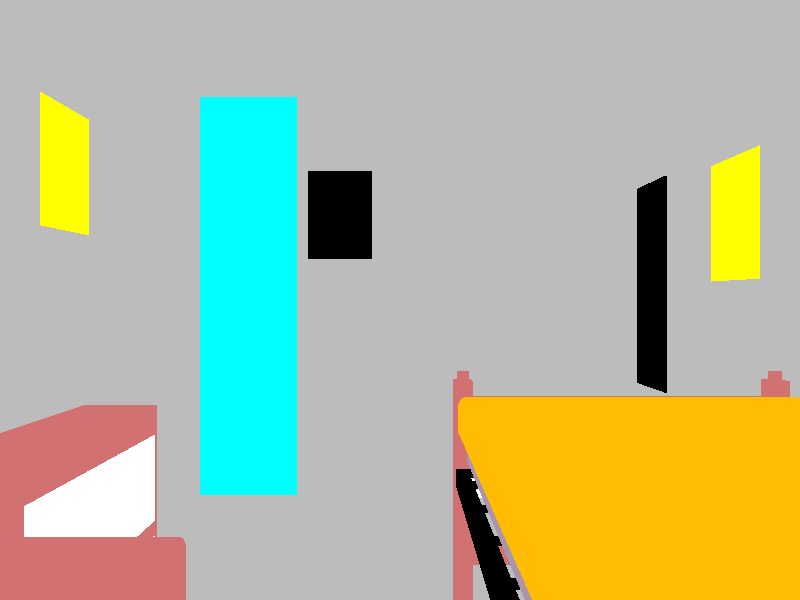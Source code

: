 #include "colors.inc"
#include "shapes.inc"
 
background {
    rgb<0,1,1>
}


/////////////////////////////////////////////////////////////////////////////////
//variables, variables, variables

//Dimension variables                      
#declare RoomHeight = 230;
#declare RoomWidth = 270;
#declare RoomLength = 380;

#declare HalfRoomWidth = RoomWidth/2;
#declare SeatedEyeHeight = 112;
#declare HalfRoomLength = RoomLength/2;

//make the shell of the room
#declare dormRoom = box {
    <0,0,0>
    <RoomWidth, RoomHeight, RoomLength>
};


//Door Variables
#declare DoorHeight = 228;
#declare DoorWidth = 75;
#declare DoorDepth = 4;

//Closet Variables
#declare ClosetWidth = 150;
#declare ClosetDepth = 90;
#declare spaceBetweenDoorAndCloset = (RoomWidth - DoorWidth) - ClosetWidth;

//Window Variables
#declare WindowHeight = 105;
#declare WindowDistanceFromGround = 90;

//Radiator Variables
#declare RadiatorHeight = 65;
#declare RadiatorDistanceFromGround = 20;
#declare RadiatorSlitsHeight = 10; //may not get to these it seems tough
#declare RadiatorSlitsWidth = 4;

//Window Ledge Variables
#declare littleWindowLedgeHeight = 2;
#declare littleWindowLedgeLength = 16;
  
//Desk Variables
#declare DeskHeight = 75;
#declare DeskWidth = 105;
#declare DeskLength = 60;
#declare DeskGapHeight = 65;
#declare DeskGapWidth = 65;
#declare DeskGapDrawerHeight = 8;
#declare DeskDrawerHeight = 20;
#declare DeskDrawerWidth = 34;
#declare SpaceBetweenDeskDrawers = 2;

//Curtain Variables
#declare curtainTubeLength = (RoomWidth/2) - 10;
#declare curtainTubeRadius = 3;

//Chair Variables
#declare ChairLegHeight = 42;
#declare ChairLegWidth = 2;
#declare ChairBackHeight = 40;
#declare ChairBackLength = 2;
#declare ChairWidth = 50;
#declare ChairBaseHeight = 4;
#declare ChairBaseLength = 50;
#declare ChairLegConnectorHeight = 4;
#declare ChairLegConnectorWidth = 2;
#declare ChairConnectorConnectorHeight = 2;
#declare ChairConnectorConnectorWidth = ChairWidth-(2*ChairLegConnectorWidth);

//Bookshelf Variables
#declare BookShelfHeight = 75;
#declare BookShelfWidth = 75;
#declare BookShelfLength = 25;
#declare BookShelfGapHeight = 30;
#declare DividerHeight = 4;
#declare GapSpaceFromTop = 7;
#declare GapDepth = 23;

//Mirror, Posters, Map, and Flag Variables
#declare SmallMirrorHeight = 50;
#declare SmallMirrorWidth = 36;
#declare TallMirrorHeight = 100;
#declare TallMirrorWidth = 36;
#declare MapHeight = 60;
#declare MapWidth = 90;
#declare PosterHeight = 50;
#declare PosterWidth = 35;
#declare FlagHeight = 90;
#declare FlagWidth = 150;
#declare SmallMirrorDistanceFromGround = 135;
#declare TallMirrorDistanceFromGround = 80;
#declare PostersDistanceFromGround = 140;

//Bed Variables
#declare BedWidth = 105;
#declare BedLength = 205;
#declare MattressHeight = 15;
#declare MetalFrameHeight = 6;
#declare BedDistanceFromGround = 52;
#declare FramePostHeight = 85;
#declare FramePostWidth = 6;
#declare PostCylinderHeight = 3;
#declare PostCylinderRadius = 2;
#declare FrameBarLength = 2;
#declare FrameBarHeight = 8;
#declare FrameBarGapSpace = 24;
#declare PillowWidth = 70;
#declare PillowHeight = 10;
#declare PillowLength = 40;
                                                                                       
                                                                                       
///////////////////////////////////////////////////////////////////////////////////////
//define individual components of room 
 
 
//------------------------------------------Let's make the door 
//this is the threshold
#declare DoorDistanceFromRightWall = spaceBetweenDoorAndCloset + ClosetWidth;
#declare DoorwayCutout = box {
    <0,0,-DoorDepth>
    <DoorWidth, DoorHeight, DoorDepth>
    translate<RoomWidth-DoorDistanceFromRightWall-73,0.5,RoomLength>
}; 
  
//this is the actual door
#declare OpenDoor = object {
    DoorwayCutout
    translate<-(RoomWidth-DoorDistanceFromRightWall-73),-0.5,-RoomLength>
    rotate<0,60,0>
    translate<RoomWidth-DoorDistanceFromRightWall-73,0.5,RoomLength>
    texture {
        pigment {
            rgb<1,1,1>
        }
    }
};


//--------------------------------------------Let's make the closet
#declare ClosetBox = box {
    <0,0,0>
    <ClosetWidth,RoomHeight,ClosetDepth>  
}
#declare ClosetCutoutWall = box {
    <0,0,0>
    <ClosetWidth-5.25,RoomHeight-1,ClosetDepth>
    translate<0,0,0>    
}
#declare Closet = difference {
    object {
        ClosetBox
        texture {
            pigment {
                rgb<1,1,1>
            }
        }
    }
    object {
        ClosetCutoutWall
        translate<5,0.5,-5>
    }
    translate<RoomWidth-ClosetWidth,0,RoomLength>       
} 


//----------------------------------------Let's make the window
#declare WindowCutout = box {
    <0,0,-DoorDepth/2>
    <RoomWidth,WindowHeight,DoorDepth/2>
    translate<0,WindowDistanceFromGround,0>
}


//-------------------Let's make the little ledge under the window
#declare littleWindowLedge = box {
    <0,0,0>
    <RoomWidth,littleWindowLedgeHeight,littleWindowLedgeLength>
    texture {
        pigment {
            rgb<0.7,0.7,0.7>
        }
    }
    translate<0,WindowDistanceFromGround,0>
} 

//-------------------------------------Let's make the radiator
#declare Radiator = box {
    <0,0,0>
    <RoomWidth,RadiatorHeight,littleWindowLedgeLength - 1>
    texture {
        pigment {
            rgb<1,1,1>
        }
    }
    translate<0,RadiatorDistanceFromGround,0>
}

//-----------------------------------Let's make the desk!
#declare deskBox = box {
        <0,0,0>
        <DeskWidth,DeskHeight,DeskLength>
        texture {
            pigment {  
                rgb <0,1,0>
            }
            
        }        
}
#declare deskGap = box {
    <0,0,0>
    <DeskGapWidth, DeskGapHeight+DeskGapDrawerHeight, DeskLength>
}
#declare deskCutout = difference {
    object {
        deskBox
    }
    object {
        deskGap
        translate<DeskDrawerWidth,0,0>
        texture {
            pigment {
                rgbt<1,1,1,1>
            }
        }
    }
}
#declare deskGapDrawer = difference {
    box {
        <0,0,0>
        <DeskGapWidth-1,DeskGapDrawerHeight,DeskLength>
        texture { pigment {color Red}}
    }
    box {
        <0,0,0>
        <(DeskGapWidth/3)*2, DeskGapDrawerHeight/2, DeskLength>
        texture { pigment{ rgbt<1,1,1,1>}}
        translate<DeskGapWidth/6,DeskGapDrawerHeight/2,0>
    }
    translate<DeskDrawerWidth+0.75,DeskGapHeight,1>     
}
#declare deskDrawer = box {
    <0,0,0>
    <DeskDrawerWidth-1,DeskDrawerHeight,DeskLength>
    texture {pigment {color Red}}
}
#declare deskDrawers = union {
    #declare i = 0;
    #while (i<3) 
        object {
            #if (i=0)
                deskDrawer
                scale<1,1.5,>
                translate<0,0,1>
            #else
                deskDrawer
                //this seems really convoluted (and it is) but it was the only way I could get 
                //  the spacing between the drawers to look right
                #if (i=1)
                    translate<0,SpaceBetweenDeskDrawers*i + DeskDrawerHeight*i + 9.5,1>
                #else
                    translate<0,SpaceBetweenDeskDrawers*i + DeskDrawerHeight*i + 9,1>
                #end
            #end
        }
        #declare i = i + 1;
    #end    
}

#declare Desk = union {
    object {
        deskCutout
    }
    object {
        deskGapDrawer
    }
    object {
        deskDrawers
    }
    translate<20,0,littleWindowLedgeLength+2>
}

//-----------------------------------Let's make the rolled up curtains! 
#declare curtainTube = cylinder {
    <0,0,0>
    <0,curtainTubeLength,0>
    curtainTubeRadius
    texture{pigment{color White}}
    //rotate<0,0,90>
    //translate<RoomWidth-2,WindowHeight+WindowDistanceFromGround,curtainTubeRadius>
}
#declare Curtains = union {
    object {
        curtainTube
        scale<1,1.35,1>
    }
    object {
        curtainTube
        scale<1,0.67,1>
        translate<0,curtainTubeLength+57,0>
    }
    texture{pigment{color Orange}}
    rotate<0,0,90>
    translate<RoomWidth-2,WindowHeight+WindowDistanceFromGround,curtainTubeRadius>
}
//with little bar between windows!
#declare windowDivider = box {
    <0,0,0>
    <6,WindowHeight,2>
    translate<RoomWidth/3,WindowDistanceFromGround,1>
    texture{pigment{rgb <0.5,0.5,0.5>}}
}

//--------------------------------------------Let's make the chair!!!!
#declare ChairBase = object { 
    Round_Box_Union (
        <ChairWidth,0,0>
        <0,ChairBaseHeight,ChairBaseLength>
        1
    )
    texture{pigment{color Brown}}    
}
#declare ChairLeg = box {
    <0,0,0>
    <ChairLegWidth+1,ChairLegHeight,ChairLegWidth+1>
    texture{pigment{color Brown}}
}
#declare ChairBack = difference {
    object {
        Round_Box_Union (
            <ChairWidth,0,0>
            <0,ChairBackHeight,ChairBackLength>
            1
        )
        texture{pigment{color Brown}}
    }
    cylinder {
        <0,0,0>
        <ChairWidth/2,0,0>
        4   //radius
        //rotate<0,0,90>
        scale 3/2
        translate<6,1.5,0>
        texture{pigment{rgbt<1,1,1,1>}}
    }
    translate<0,ChairLegHeight+ChairBaseHeight,ChairBaseLength-1.25>
}
#declare ChairLegConnector = box {
    <0,0,0>
    <ChairLegConnectorWidth,ChairLegConnectorHeight,ChairBaseLength - 2*ChairLegWidth>
    //translate<1,0,2> 
    texture{pigment{color Brown}}
}
#declare ChairConnectorConnector = box {
    <0,0,0>
    <ChairWidth-2*ChairLegConnectorWidth,ChairConnectorConnectorHeight,4>
    translate<0,1,ChairBaseLength/2>
    texture{pigment{color Brown}}
}
#declare Chair = union {
    object {
        ChairBase
        translate<0,ChairLegHeight,0>
    }
    object {
        ChairLeg
        translate<ChairWidth-ChairLegWidth-1,0,0>
    }
    object {
        ChairLeg
        translate<ChairWidth-ChairLegWidth-1,0,ChairBaseLength>
    }
    object {
        ChairLeg
        translate<1,0,0>
    }
    object {
        ChairLeg
        translate<1,0,ChairBaseLength>
    }
    object {
        ChairBack
    }
    object {
        ChairLegConnector
        translate<1,0,2>
    }
    object {
        ChairLegConnector
        translate<ChairWidth-2,0,2>
    }
    object {
        ChairConnectorConnector
    }
   //texture{pigment{color Brown}}
    translate<27.5+DeskDrawerWidth,0,littleWindowLedgeLength+DeskLength-20>
}

//-------------------------------------------Lets make the bookshelf!
#declare BookShelfBox = box {
    <0,0,0>
    <BookShelfWidth,BookShelfHeight,BookShelfLength>
    texture{pigment{color Brown}}
}
#declare GapBox = box {
    <0,0,0>
    <BookShelfWidth-2, BookShelfGapHeight, GapDepth>
    texture{pigment{rgbt<1,1,1,1>}}
}
#declare BookShelfDivider = box {
    <0,0,0>
    <BookShelfWidth,DividerHeight,BookShelfLength>
    translate<0,BookShelfGapHeight,0>
    texture{pigment{color Brown}}
}
#declare BookShelfOpen = difference {
    object {
        BookShelfBox
    }
    object {
        GapBox
        translate<1,2,4>
    }
    object {
        GapBox
        translate<1,BookShelfGapHeight+5,4>
    }
}
#declare BookShelf = union {
    object {
        BookShelfOpen
    }
    object {
        BookShelfDivider
    }
    rotate<0,90,0>
    translate<BookShelfLength,0.25,250>
}

//------------------------------Time for the mirrors, map, posters, and flag
#declare SmallMirror = box {
    <0,0,0>
    <SmallMirrorWidth,SmallMirrorHeight,1>
    translate<DoorWidth+8,SmallMirrorDistanceFromGround,RoomLength-1>
    //texture{pigment{color White}}
}
#declare SmallMirrorFrame = union {
    box {
        <0,0,0>
        <SmallMirrorWidth,2,2>
    }
    box {
        <0,0,0>
        <2,SmallMirrorHeight,2>
    }
}
#declare TallMirror = box {
    <0,0,0>
    <TallMirrorWidth,TallMirrorHeight+10,1>
    rotate<0,90,0>
    translate<RoomWidth-1,TallMirrorDistanceFromGround-15,RoomLength>
    //texture{pigment{color White}}
}
#declare Map = box {
    <0,0,0>
    <MapWidth,MapHeight,0.25>
    rotate<0,90,0>
    translate<0.5, PostersDistanceFromGround-10, 150>
    texture{pigment{color Yellow}}
}
#declare Poster = box {
    <0,0,0>
    <PosterWidth,PosterHeight,0.25>
    rotate<0,90,0>
    texture{pigment{color Yellow}}
}
#declare Flag = box {
    <0,0,0>
    <FlagWidth,FlagHeight,0.5>
    rotate<0,90,0>
    translate<RoomWidth-0.75, PostersDistanceFromGround-30, 200>
    texture{pigment{color Red}}
}

//---------------------------The bed: the hardest part of the room besides the tree
//the metal frame
#declare MetalFrameBox = box {
    <0,0,0>
    <BedWidth+5,MetalFrameHeight,BedLength>
    texture{pigment{color Black}}
}
#declare MetalFrameCutout = box {
    <0,0,0>
    <BedWidth-12,MetalFrameHeight+10,BedLength-15>
    translate<3.5,-5,5>
    texture{pigment{rgbt<1,1,1,1>}}
}
#declare MetalFrameCylinder = cylinder {
    <0,0,0>
    <BedWidth-10,0,0>
    1
}
#declare MetalFrameCylinders = union {
    #declare i = 20;
    #while (i<BedLength-20)
        object {
            MetalFrameCylinder
            translate<0,0,i>
        }
        #declare i = i + 20;
    #end
    translate<0,7,5>
    texture{pigment{color Black}}    
}
#declare MetalFrameFrame = difference {
    object {
        MetalFrameBox
    }
    object {
        MetalFrameCutout
    }
}
#declare MetalFrame = union {
    object {
        MetalFrameFrame
    }
    object {
        MetalFrameCylinders
    } 
    translate<RoomWidth-BedWidth-12,BedDistanceFromGround,littleWindowLedgeLength+11>
}
//the WoodenFrame
#declare FramePostBar = box {
    <0,0,0>
    <FramePostWidth,FramePostHeight,FramePostWidth>
}
#declare FramePostCylinder = cylinder {
    <0,0,0>
    <0,PostCylinderHeight,0>
    PostCylinderRadius
}
#declare FramePost = union {
    object {
        FramePostBar
    }
    object {
        FramePostCylinder
        translate<3,FramePostHeight,3>
    }
}
#declare FrameBar = box {
    <0,0,0>
    <BedWidth,FrameBarHeight,FrameBarLength>
}
#declare Frame = union {
    object {
        FramePost
        //translate<RoomWidth-BedWidth-15,0,BedLength+littleWindowLedgeLength+5+FramePostWidth>
        translate<BedWidth,0,BedLength+13>
    }
    object {
        FramePost
        //translate<RoomWidth-BedWidth-15,0,littleWindowLedgeLength+5>
        translate<BedWidth,0,0>
    }
    object {
        FramePost
        //translate<RoomWidth-9,0,littleWindowLedgeLength+5>
        translate<0,0,BedLength+13>
    }
    object {
        FramePost
        //translate<RoomWidth-10,0,BedLength+littleWindowLedgeLength+5+FramePostWidth>
        translate<0,0,0>
    }
    object {
        FrameBar
        translate<0,FrameBarGapSpace,0>
    }
    object {
        FrameBar
        translate<0,2*FrameBarGapSpace,0>
    }
    object {
        FrameBar
        translate<0,3*FrameBarGapSpace,0>
    }
    object {
        FrameBar
        translate<0,FrameBarGapSpace,BedLength+13>
    }
    object {
        FrameBar
        translate<0,2*FrameBarGapSpace,BedLength+13>
    }
    object {
        FrameBar
        translate<0,3*FrameBarGapSpace,BedLength+13>
    }
    texture{pigment{color Brown}}
    
}
//the mattress
#declare Mattress = object {
    Round_Box_Union (
        <BedWidth,0,0>
        <0,MattressHeight,BedLength>
        3
    )
    translate<RoomWidth-BedWidth-9,BedDistanceFromGround+MetalFrameHeight+1,littleWindowLedgeLength+10>
    texture{pigment{rgb<0.4,0.3,0.4>}}
}
#declare Comforter = union {
    object {
        Round_Box_Union (
            <BedWidth+7,0,0>
            <0,3,BedLength+7>
            3
        )
    }
    object {
        Round_Box_Union (
            <BedWidth+7,0,0>
            <0,10,3>
            1
        )
        translate<0,-8,BedLength+5>
    }
    object {
        Round_Box_Union (
            <3,0,0>
            <0,10, BedLength+7>
            1
        )
        translate<0,-8,0>
    }
    texture{pigment{color Orange}}
    translate<RoomWidth-BedWidth-11, BedDistanceFromGround+MetalFrameHeight+MattressHeight+3,littleWindowLedgeLength+10>
}

#declare Pillow = Round_Box_Union (
    <PillowWidth,0,0>
    <0,PillowHeight,PillowLength>
    4
)

#declare Bed = union {
    object {
        MetalFrame
    }
    object {
        Frame
        translate<RoomWidth-BedWidth-12,0,littleWindowLedgeLength+5>
    }
    object {
        Mattress
    }
    object {
        Comforter
    }
    object {
        Pillow
        texture{pigment{color White}}
        translate<RoomWidth-BedWidth+10,PostersDistanceFromGround-60,littleWindowLedgeLength+15>
    }
    object {
        Pillow
        texture{pigment{color Orange}}
        rotate<30,0,0>
        translate<RoomWidth-BedWidth+10,PostersDistanceFromGround-42,littleWindowLedgeLength+25>
    }
}


//////////////////////////////////////////////////////////////////////////////
//lights, camera, but no action :(
  
  
//Look at the window, camera must be by the door
#declare WindowView = <HalfRoomWidth, SeatedEyeHeight, 40>;
                                                               
//Look at the door, camera must be by the window                                                               
#declare DoorwayView = <HalfRoomWidth, SeatedEyeHeight, RoomLength>;

//camera
camera {
    location WindowView
    look_at DoorwayView
    //location DoorwayView
    //look_at WindowView 
    //location<100,200,150>
    //look_at<RoomWidth,100,10>
    //location<RoomWidth-BedWidth,220,BedLength>
    //look_at<RoomWidth-BedWidth,100,BedLength>
}

//light source
light_source {
    <HalfRoomWidth,SeatedEyeHeight,HalfRoomLength>
    rgb<1,1,1>
}

light_source {
    <HalfRoomWidth,100,HalfRoomLength>
    rgb<1,1,1>
}

 

/////////////////////////////////////////////////////////////////////////////
//define the room with everything in it
#declare TheRoomShell = difference {
    object {
        dormRoom
        scale 1.01
    }
    object {
        dormRoom
    }
    object {
        DoorwayCutout
    }
    object {
        WindowCutout
    }
    object {
        ClosetCutoutWall
        translate<RoomWidth-ClosetWidth,0,RoomLength>
        translate<5,0.5,-5>
        texture{pigment{rgb<0.5,0.5,0.5>}}
    }
    texture {
        pigment {
            rgb<0.5,0.5,0.5>
        }
    }
}

 
#declare myRoom = union { 
    object {
        TheRoomShell
    }
    object {
        Closet
        texture{pigment{rgb<0.5,0.5,0.5>}}
    }
    object {
        OpenDoor
        texture{pigment{rgb<0.5,0.5,0.5>}}
    }
    object {
        littleWindowLedge
    }
    object {
        Radiator
    }
    object {
        Desk
    }
    object {
        Curtains
    }
    object {
        windowDivider
    }
    object {
        Chair
    }
    object {
        BookShelf
    }
    object {
        SmallMirror
    }
    object {
        TallMirror
    }
    object {
        Map
    }
    object {
        Poster
        translate<0.5, PostersDistanceFromGround,300>
    }
    object {
        Poster
        translate<RoomWidth - 0.5, PostersDistanceFromGround-20,300>
    }
    object {
        Flag
    }
    object {
        Bed
    }
}

//-----------------------------------------------------------------------//

object {
    myRoom
}


